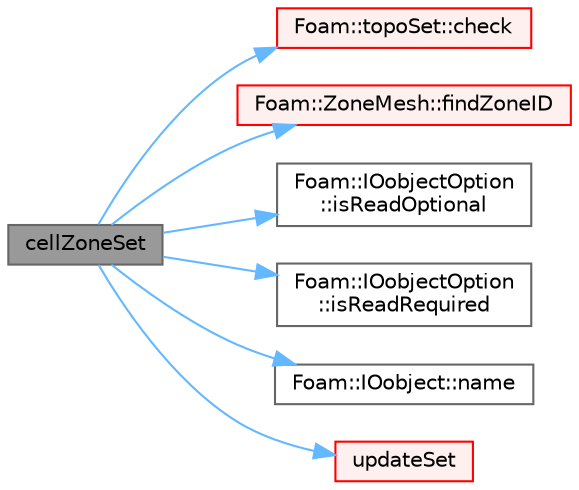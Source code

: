 digraph "cellZoneSet"
{
 // LATEX_PDF_SIZE
  bgcolor="transparent";
  edge [fontname=Helvetica,fontsize=10,labelfontname=Helvetica,labelfontsize=10];
  node [fontname=Helvetica,fontsize=10,shape=box,height=0.2,width=0.4];
  rankdir="LR";
  Node1 [id="Node000001",label="cellZoneSet",height=0.2,width=0.4,color="gray40", fillcolor="grey60", style="filled", fontcolor="black",tooltip=" "];
  Node1 -> Node2 [id="edge1_Node000001_Node000002",color="steelblue1",style="solid",tooltip=" "];
  Node2 [id="Node000002",label="Foam::topoSet::check",height=0.2,width=0.4,color="red", fillcolor="#FFF0F0", style="filled",URL="$classFoam_1_1topoSet.html#af886c1fecada9a35230d2c2cb1b6d870",tooltip=" "];
  Node1 -> Node12 [id="edge2_Node000001_Node000012",color="steelblue1",style="solid",tooltip=" "];
  Node12 [id="Node000012",label="Foam::ZoneMesh::findZoneID",height=0.2,width=0.4,color="red", fillcolor="#FFF0F0", style="filled",URL="$classFoam_1_1ZoneMesh.html#a13d1a124b375b062a1c226196db8b486",tooltip=" "];
  Node1 -> Node16 [id="edge3_Node000001_Node000016",color="steelblue1",style="solid",tooltip=" "];
  Node16 [id="Node000016",label="Foam::IOobjectOption\l::isReadOptional",height=0.2,width=0.4,color="grey40", fillcolor="white", style="filled",URL="$classFoam_1_1IOobjectOption.html#a23f938b5985d5e7f04d6b7f3b70ff073",tooltip=" "];
  Node1 -> Node17 [id="edge4_Node000001_Node000017",color="steelblue1",style="solid",tooltip=" "];
  Node17 [id="Node000017",label="Foam::IOobjectOption\l::isReadRequired",height=0.2,width=0.4,color="grey40", fillcolor="white", style="filled",URL="$classFoam_1_1IOobjectOption.html#a2d91b81864fe718eb5b71da5ef097a00",tooltip=" "];
  Node1 -> Node18 [id="edge5_Node000001_Node000018",color="steelblue1",style="solid",tooltip=" "];
  Node18 [id="Node000018",label="Foam::IOobject::name",height=0.2,width=0.4,color="grey40", fillcolor="white", style="filled",URL="$classFoam_1_1IOobject.html#a19bad5682ac7f021cc3a66fcfaa98c8e",tooltip=" "];
  Node1 -> Node19 [id="edge6_Node000001_Node000019",color="steelblue1",style="solid",tooltip=" "];
  Node19 [id="Node000019",label="updateSet",height=0.2,width=0.4,color="red", fillcolor="#FFF0F0", style="filled",URL="$classFoam_1_1cellZoneSet.html#afc9e2e914d3928dd7281d2ac71452052",tooltip=" "];
}

